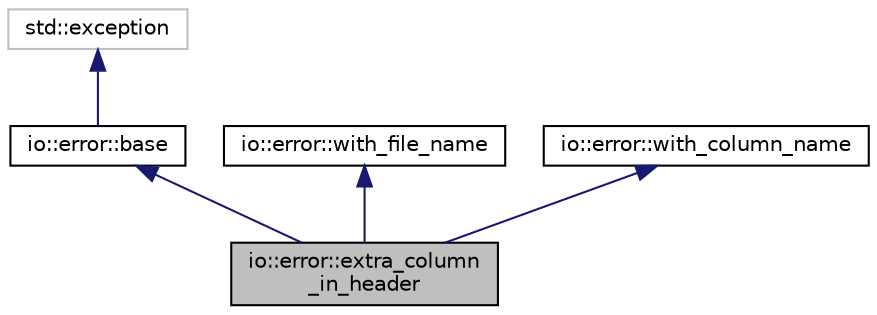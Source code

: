 digraph "io::error::extra_column_in_header"
{
  edge [fontname="Helvetica",fontsize="10",labelfontname="Helvetica",labelfontsize="10"];
  node [fontname="Helvetica",fontsize="10",shape=record];
  Node5 [label="io::error::extra_column\l_in_header",height=0.2,width=0.4,color="black", fillcolor="grey75", style="filled", fontcolor="black"];
  Node6 -> Node5 [dir="back",color="midnightblue",fontsize="10",style="solid"];
  Node6 [label="io::error::base",height=0.2,width=0.4,color="black", fillcolor="white", style="filled",URL="$structio_1_1error_1_1base.html"];
  Node7 -> Node6 [dir="back",color="midnightblue",fontsize="10",style="solid"];
  Node7 [label="std::exception",height=0.2,width=0.4,color="grey75", fillcolor="white", style="filled"];
  Node8 -> Node5 [dir="back",color="midnightblue",fontsize="10",style="solid"];
  Node8 [label="io::error::with_file_name",height=0.2,width=0.4,color="black", fillcolor="white", style="filled",URL="$structio_1_1error_1_1with__file__name.html"];
  Node9 -> Node5 [dir="back",color="midnightblue",fontsize="10",style="solid"];
  Node9 [label="io::error::with_column_name",height=0.2,width=0.4,color="black", fillcolor="white", style="filled",URL="$structio_1_1error_1_1with__column__name.html"];
}
